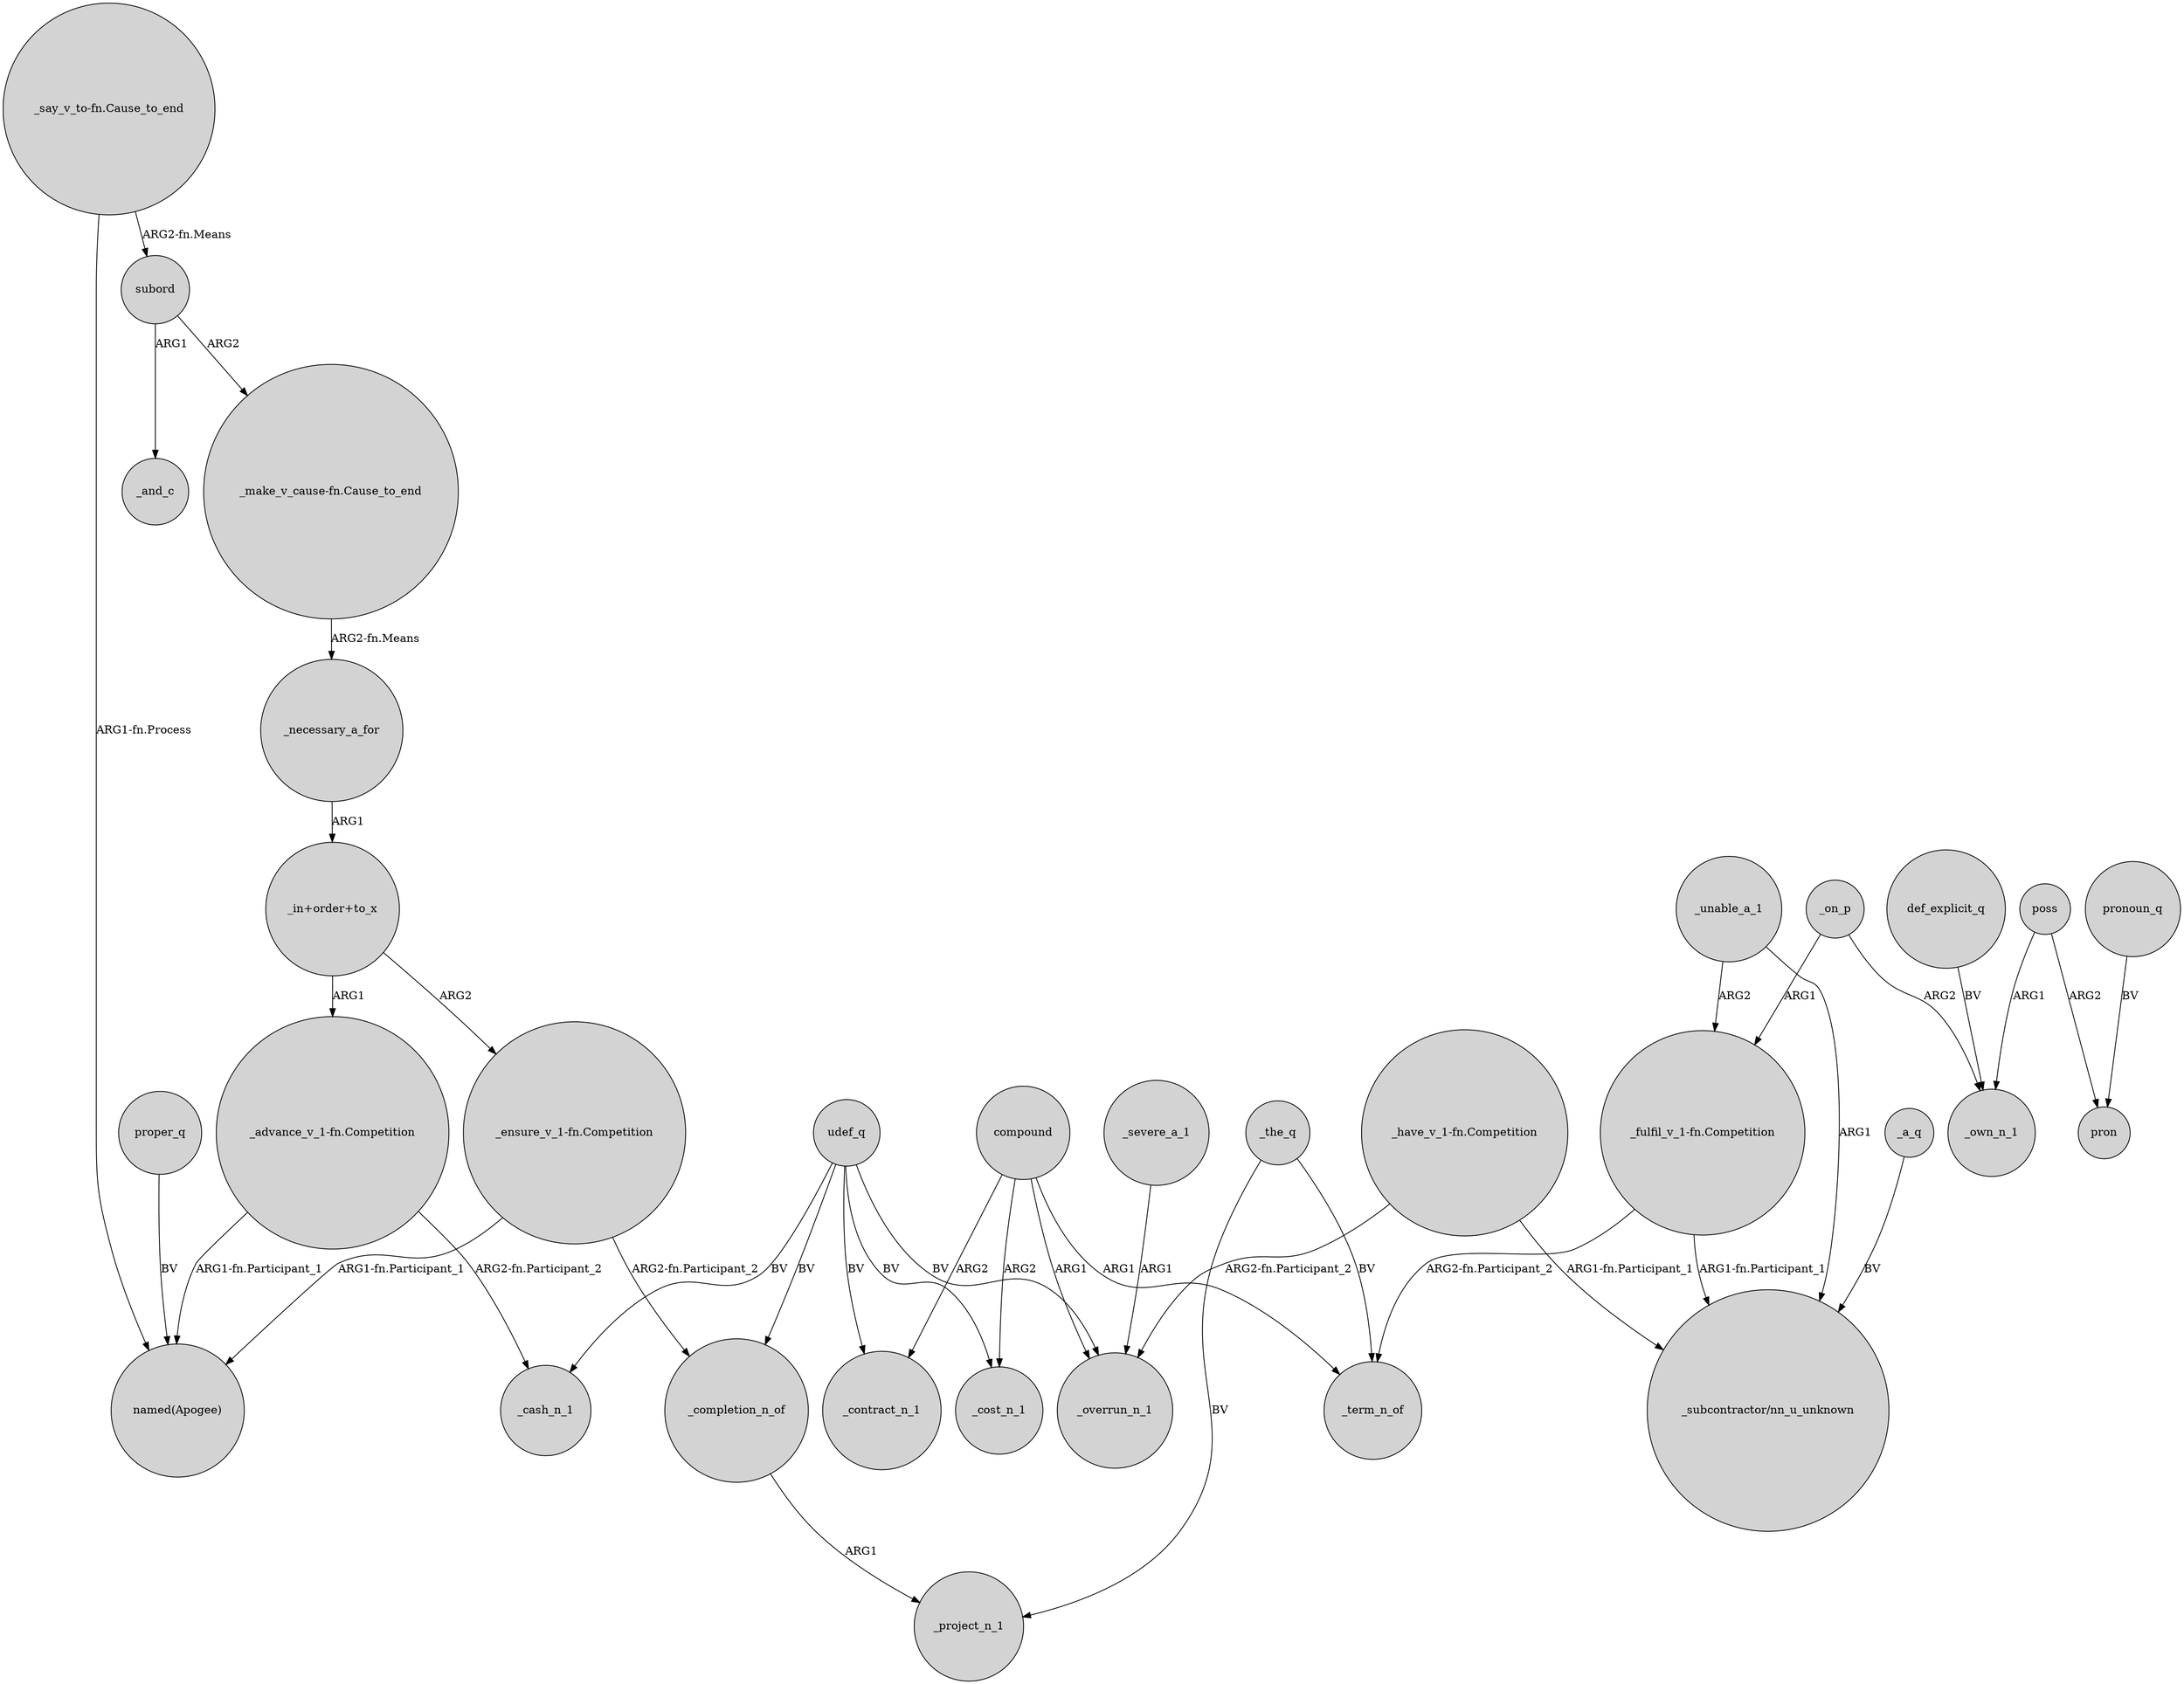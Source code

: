 digraph {
	node [shape=circle style=filled]
	udef_q -> _cash_n_1 [label=BV]
	compound -> _overrun_n_1 [label=ARG1]
	"_ensure_v_1-fn.Competition" -> "named(Apogee)" [label="ARG1-fn.Participant_1"]
	compound -> _cost_n_1 [label=ARG2]
	_severe_a_1 -> _overrun_n_1 [label=ARG1]
	_on_p -> "_fulfil_v_1-fn.Competition" [label=ARG1]
	compound -> _contract_n_1 [label=ARG2]
	udef_q -> _overrun_n_1 [label=BV]
	"_say_v_to-fn.Cause_to_end" -> subord [label="ARG2-fn.Means"]
	subord -> "_make_v_cause-fn.Cause_to_end" [label=ARG2]
	"_fulfil_v_1-fn.Competition" -> _term_n_of [label="ARG2-fn.Participant_2"]
	poss -> _own_n_1 [label=ARG1]
	"_ensure_v_1-fn.Competition" -> _completion_n_of [label="ARG2-fn.Participant_2"]
	_the_q -> _term_n_of [label=BV]
	pronoun_q -> pron [label=BV]
	_completion_n_of -> _project_n_1 [label=ARG1]
	compound -> _term_n_of [label=ARG1]
	poss -> pron [label=ARG2]
	_on_p -> _own_n_1 [label=ARG2]
	"_in+order+to_x" -> "_ensure_v_1-fn.Competition" [label=ARG2]
	_unable_a_1 -> "_fulfil_v_1-fn.Competition" [label=ARG2]
	def_explicit_q -> _own_n_1 [label=BV]
	proper_q -> "named(Apogee)" [label=BV]
	"_make_v_cause-fn.Cause_to_end" -> _necessary_a_for [label="ARG2-fn.Means"]
	udef_q -> _completion_n_of [label=BV]
	"_have_v_1-fn.Competition" -> "_subcontractor/nn_u_unknown" [label="ARG1-fn.Participant_1"]
	_necessary_a_for -> "_in+order+to_x" [label=ARG1]
	_a_q -> "_subcontractor/nn_u_unknown" [label=BV]
	"_have_v_1-fn.Competition" -> _overrun_n_1 [label="ARG2-fn.Participant_2"]
	_the_q -> _project_n_1 [label=BV]
	"_say_v_to-fn.Cause_to_end" -> "named(Apogee)" [label="ARG1-fn.Process"]
	_unable_a_1 -> "_subcontractor/nn_u_unknown" [label=ARG1]
	subord -> _and_c [label=ARG1]
	udef_q -> _contract_n_1 [label=BV]
	"_fulfil_v_1-fn.Competition" -> "_subcontractor/nn_u_unknown" [label="ARG1-fn.Participant_1"]
	"_advance_v_1-fn.Competition" -> _cash_n_1 [label="ARG2-fn.Participant_2"]
	udef_q -> _cost_n_1 [label=BV]
	"_in+order+to_x" -> "_advance_v_1-fn.Competition" [label=ARG1]
	"_advance_v_1-fn.Competition" -> "named(Apogee)" [label="ARG1-fn.Participant_1"]
}
